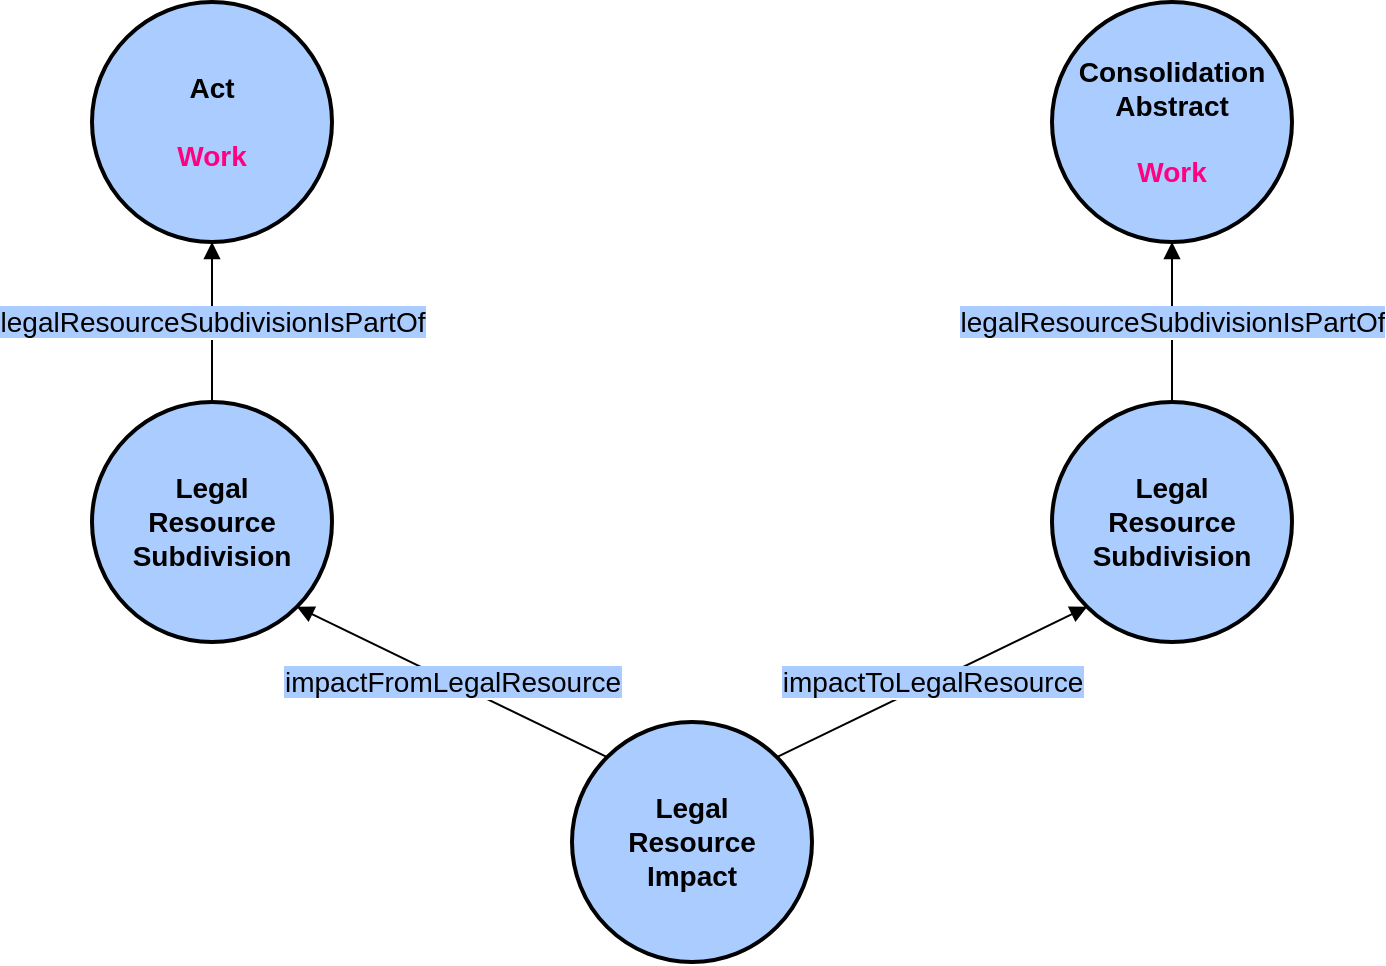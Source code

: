 <mxfile>
    <diagram id="bZ5vdFED0HxuOj-mL_6w" name="Page-1">
        <mxGraphModel dx="1405" dy="544" grid="1" gridSize="10" guides="1" tooltips="1" connect="1" arrows="1" fold="1" page="1" pageScale="1" pageWidth="827" pageHeight="1169" math="0" shadow="0">
            <root>
                <mxCell id="0"/>
                <mxCell id="1" parent="0"/>
                <mxCell id="31" value="&lt;b&gt;Act&lt;br&gt;&lt;br&gt;&lt;font color=&quot;#ff0080&quot;&gt;Work&lt;/font&gt;&lt;/b&gt;" style="ellipse;whiteSpace=wrap;html=1;rounded=0;shadow=0;glass=0;comic=0;strokeColor=#000000;strokeWidth=2;fillColor=#acf;gradientColor=none;fontSize=14;fontColor=#000000;align=center;" parent="1" vertex="1">
                    <mxGeometry x="120" y="200" width="120" height="120" as="geometry"/>
                </mxCell>
                <mxCell id="34" value="&lt;b&gt;Legal&lt;br&gt;Resource&lt;br&gt;Impact&lt;/b&gt;" style="ellipse;whiteSpace=wrap;html=1;rounded=0;shadow=0;glass=0;comic=0;strokeColor=#000000;strokeWidth=2;fillColor=#acf;gradientColor=none;fontSize=14;fontColor=#000000;align=center;" parent="1" vertex="1">
                    <mxGeometry x="360" y="560" width="120" height="120" as="geometry"/>
                </mxCell>
                <mxCell id="40" value="&lt;b&gt;Legal&lt;br&gt;Resource&lt;br&gt;Subdivision&lt;/b&gt;" style="ellipse;whiteSpace=wrap;html=1;rounded=0;shadow=0;glass=0;comic=0;strokeColor=#000000;strokeWidth=2;fillColor=#acf;gradientColor=none;fontSize=14;fontColor=#000000;align=center;" vertex="1" parent="1">
                    <mxGeometry x="120" y="400" width="120" height="120" as="geometry"/>
                </mxCell>
                <mxCell id="41" value="&lt;b&gt;Consolidation&lt;br&gt;Abstract&lt;br&gt;&lt;br&gt;&lt;font color=&quot;#ff0080&quot;&gt;Work&lt;/font&gt;&lt;/b&gt;" style="ellipse;whiteSpace=wrap;html=1;rounded=0;shadow=0;glass=0;comic=0;strokeColor=#000000;strokeWidth=2;fillColor=#acf;gradientColor=none;fontSize=14;fontColor=#000000;align=center;" vertex="1" parent="1">
                    <mxGeometry x="600" y="200" width="120" height="120" as="geometry"/>
                </mxCell>
                <mxCell id="42" value="&lt;b&gt;Legal&lt;br&gt;Resource&lt;br&gt;Subdivision&lt;/b&gt;" style="ellipse;whiteSpace=wrap;html=1;rounded=0;shadow=0;glass=0;comic=0;strokeColor=#000000;strokeWidth=2;fillColor=#acf;gradientColor=none;fontSize=14;fontColor=#000000;align=center;" vertex="1" parent="1">
                    <mxGeometry x="600" y="400" width="120" height="120" as="geometry"/>
                </mxCell>
                <mxCell id="43" value="&lt;span style=&quot;background-color: rgb(170 , 204 , 255)&quot;&gt;impactFromLegalResource&lt;/span&gt;" style="endArrow=block;html=1;strokeColor=#000000;fontSize=14;fontColor=#000000;endFill=1;entryX=1;entryY=1;entryDx=0;entryDy=0;exitX=0;exitY=0;exitDx=0;exitDy=0;" edge="1" parent="1" source="34" target="40">
                    <mxGeometry width="50" height="50" relative="1" as="geometry">
                        <mxPoint x="210" y="640" as="sourcePoint"/>
                        <mxPoint x="410" y="510" as="targetPoint"/>
                        <Array as="points"/>
                    </mxGeometry>
                </mxCell>
                <mxCell id="44" value="&lt;span style=&quot;background-color: rgb(170 , 204 , 255)&quot;&gt;impactToLegalResource&lt;/span&gt;" style="endArrow=block;html=1;strokeColor=#000000;fontSize=14;fontColor=#000000;endFill=1;entryX=0;entryY=1;entryDx=0;entryDy=0;exitX=1;exitY=0;exitDx=0;exitDy=0;" edge="1" parent="1" source="34" target="42">
                    <mxGeometry width="50" height="50" relative="1" as="geometry">
                        <mxPoint x="387.574" y="587.574" as="sourcePoint"/>
                        <mxPoint x="232.426" y="522.426" as="targetPoint"/>
                        <Array as="points"/>
                    </mxGeometry>
                </mxCell>
                <mxCell id="45" value="&lt;span style=&quot;background-color: rgb(170 , 204 , 255)&quot;&gt;legalResourceSubdivisionIsPartOf&lt;/span&gt;" style="endArrow=block;html=1;strokeColor=#000000;fontSize=14;fontColor=#000000;endFill=1;entryX=0.5;entryY=1;entryDx=0;entryDy=0;exitX=0.5;exitY=0;exitDx=0;exitDy=0;" edge="1" parent="1" source="40" target="31">
                    <mxGeometry width="50" height="50" relative="1" as="geometry">
                        <mxPoint x="397.574" y="597.574" as="sourcePoint"/>
                        <mxPoint x="242.426" y="532.426" as="targetPoint"/>
                        <Array as="points"/>
                    </mxGeometry>
                </mxCell>
                <mxCell id="46" value="&lt;span style=&quot;background-color: rgb(170 , 204 , 255)&quot;&gt;legalResourceSubdivisionIsPartOf&lt;/span&gt;" style="endArrow=block;html=1;strokeColor=#000000;fontSize=14;fontColor=#000000;endFill=1;entryX=0.5;entryY=1;entryDx=0;entryDy=0;exitX=0.5;exitY=0;exitDx=0;exitDy=0;" edge="1" parent="1" source="42" target="41">
                    <mxGeometry width="50" height="50" relative="1" as="geometry">
                        <mxPoint x="190" y="410" as="sourcePoint"/>
                        <mxPoint x="190" y="330" as="targetPoint"/>
                        <Array as="points"/>
                    </mxGeometry>
                </mxCell>
            </root>
        </mxGraphModel>
    </diagram>
</mxfile>